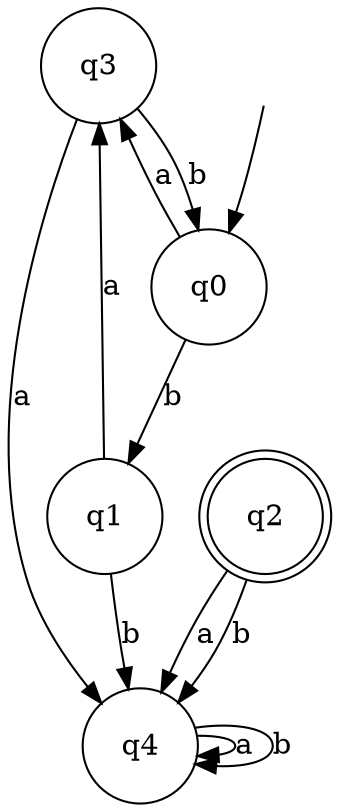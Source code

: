 digraph Automaton {

q3 [shape = circle, label=<<TABLE BORDER="0" CELLBORDER="0" CELLSPACING="0"><TR><TD>q3</TD></TR></TABLE>>];

q0 [shape = circle, label=<<TABLE BORDER="0" CELLBORDER="0" CELLSPACING="0"><TR><TD>q0</TD></TR></TABLE>>];

q1 [shape = circle, label=<<TABLE BORDER="0" CELLBORDER="0" CELLSPACING="0"><TR><TD>q1</TD></TR></TABLE>>];

q4 [shape = circle, label=<<TABLE BORDER="0" CELLBORDER="0" CELLSPACING="0"><TR><TD>q4</TD></TR></TABLE>>];

_nil [style = invis, label=<<TABLE BORDER="0" CELLBORDER="" CELLSPACING="0"><TR><TD>_nil</TD></TR></TABLE>>];

q2 [shape = doublecircle, label=<<TABLE BORDER="0" CELLBORDER="0" CELLSPACING="0"><TR><TD>q2</TD></TR></TABLE>>];

q3->q4 [label="a"];

q4->q4 [label="a"];

q4->q4 [label="b"];

q3->q0 [label="b"];

_nil -> q0 [];

q1->q3 [label="a"];

q2->q4 [label="a"];

q2->q4 [label="b"];

q0->q1 [label="b"];

q0->q3 [label="a"];

q1->q4 [label="b"];

}
